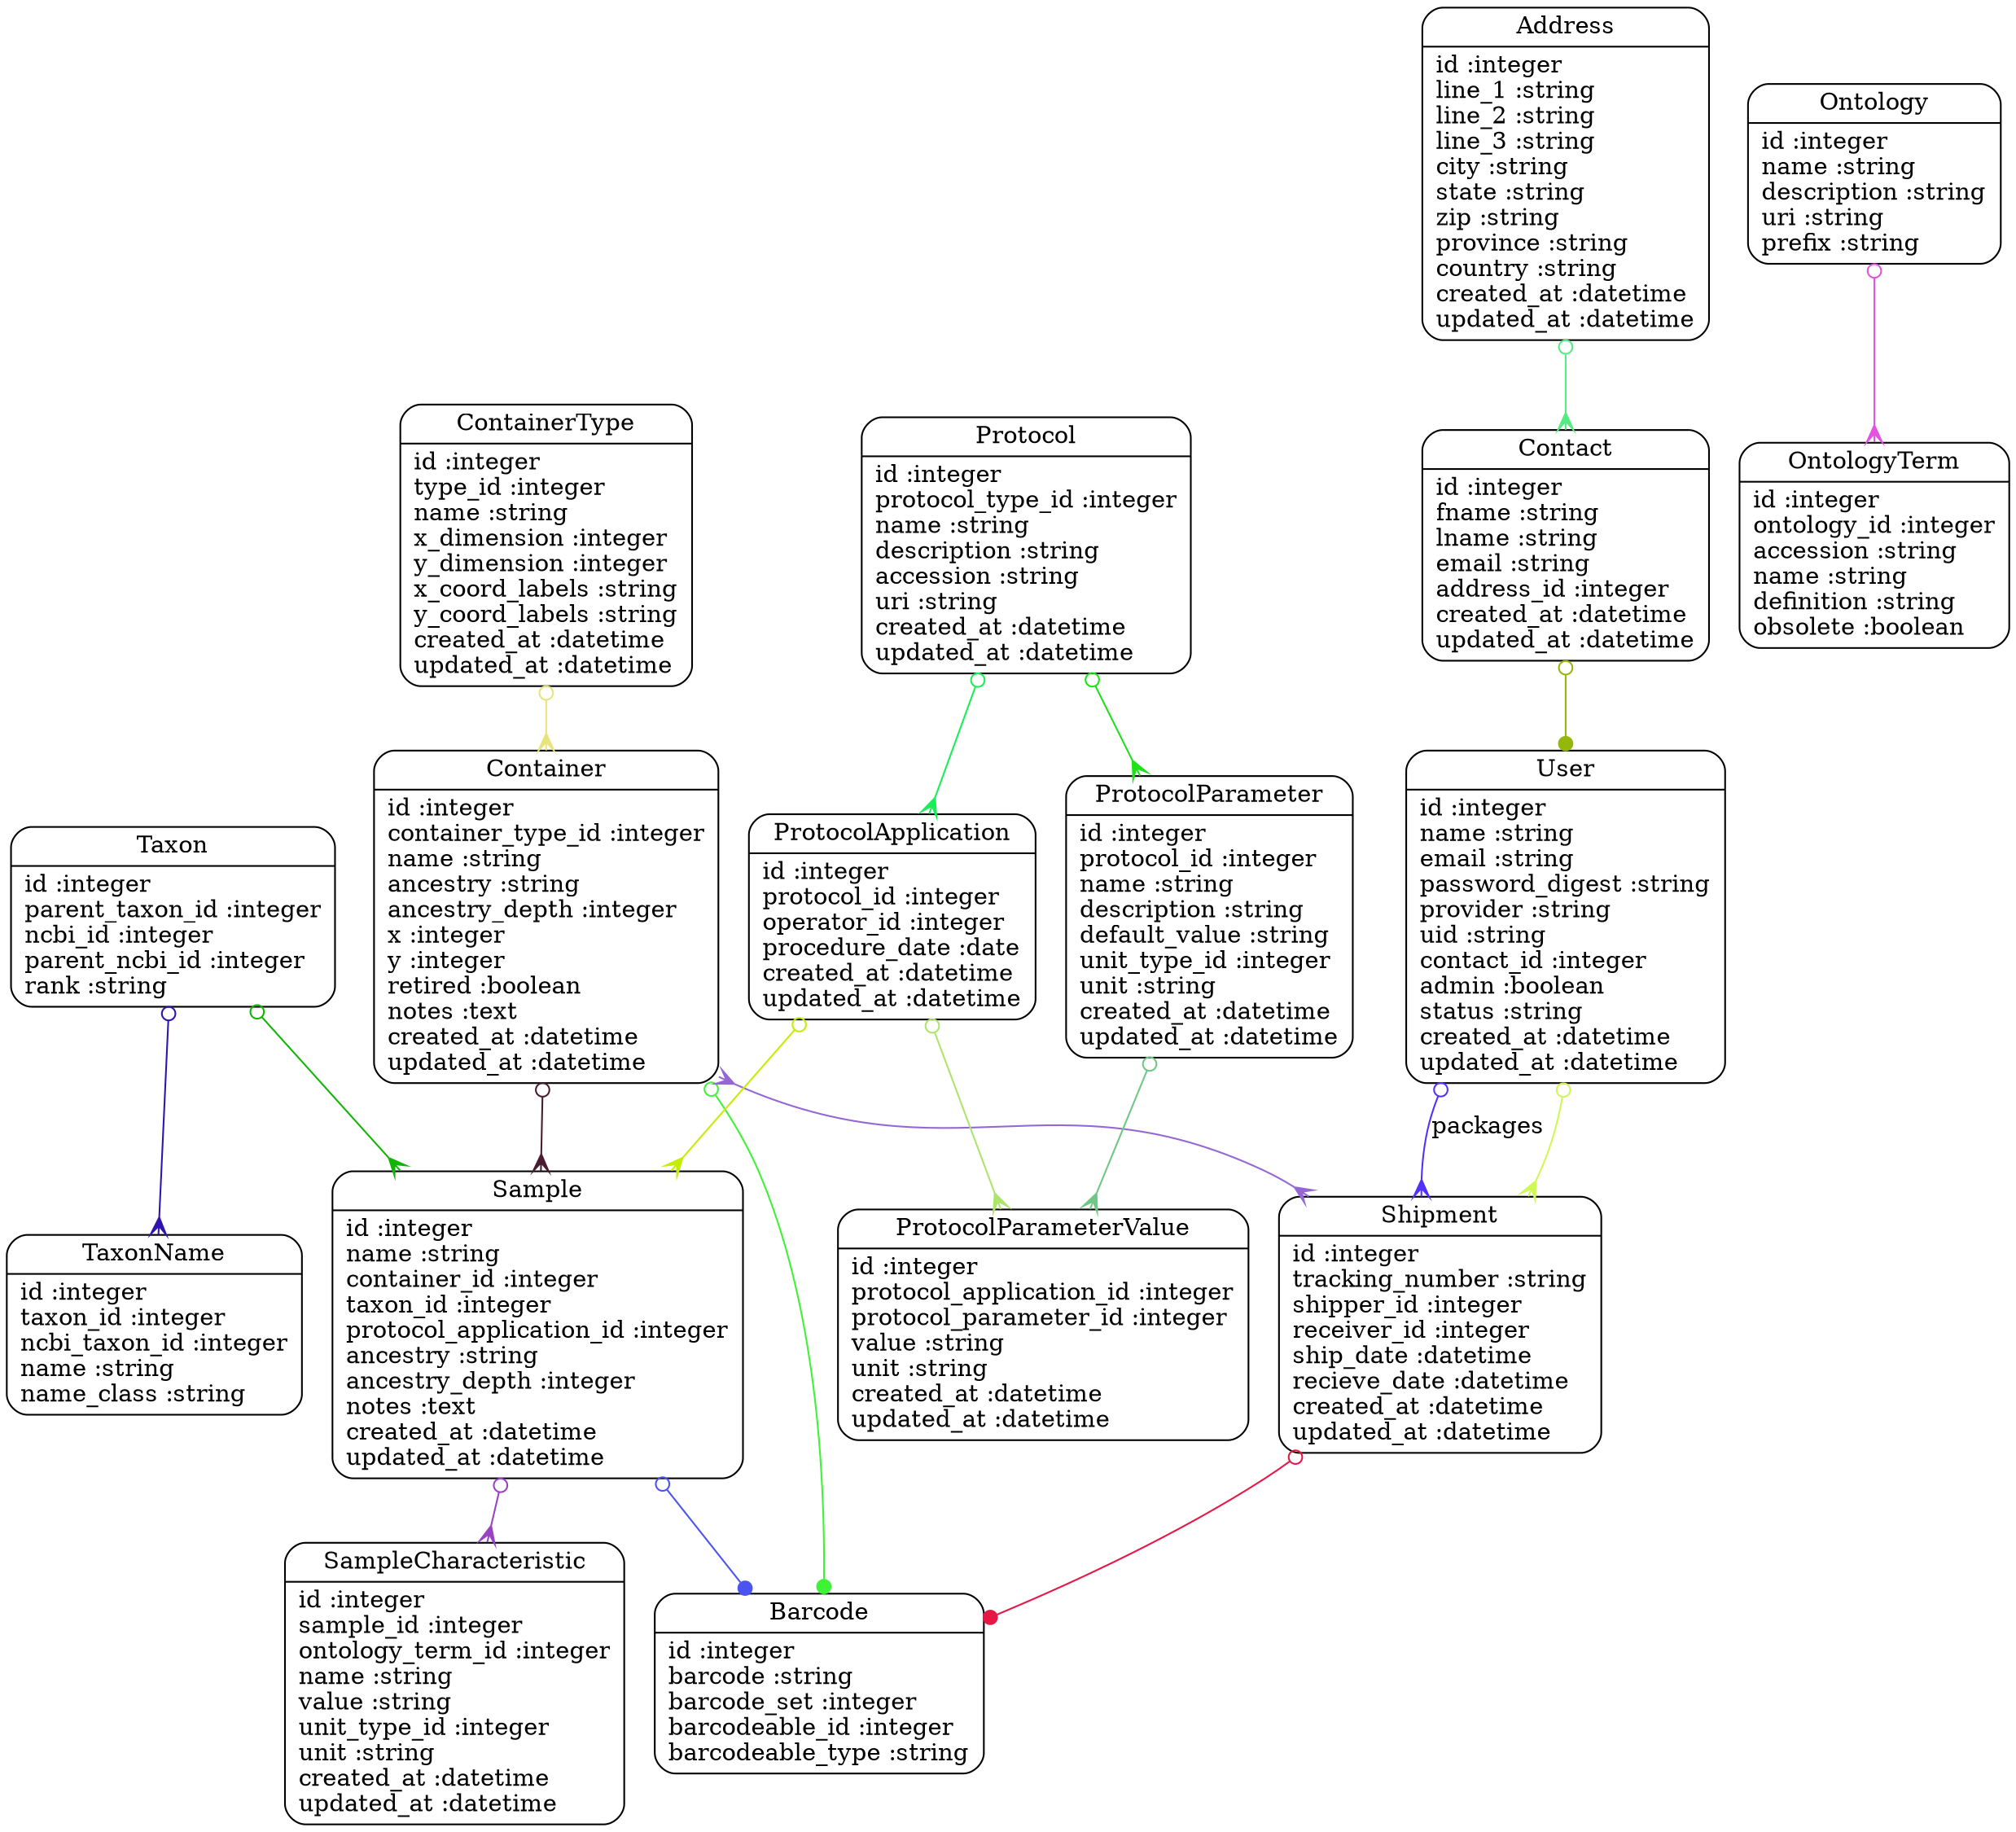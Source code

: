 digraph models_diagram {
	graph[overlap=false, splines=true]
	"Address" [shape=Mrecord, label="{Address|id :integer\lline_1 :string\lline_2 :string\lline_3 :string\lcity :string\lstate :string\lzip :string\lprovince :string\lcountry :string\lcreated_at :datetime\lupdated_at :datetime\l}"]
	"Barcode" [shape=Mrecord, label="{Barcode|id :integer\lbarcode :string\lbarcode_set :integer\lbarcodeable_id :integer\lbarcodeable_type :string\l}"]
	"Contact" [shape=Mrecord, label="{Contact|id :integer\lfname :string\llname :string\lemail :string\laddress_id :integer\lcreated_at :datetime\lupdated_at :datetime\l}"]
	"Container" [shape=Mrecord, label="{Container|id :integer\lcontainer_type_id :integer\lname :string\lancestry :string\lancestry_depth :integer\lx :integer\ly :integer\lretired :boolean\lnotes :text\lcreated_at :datetime\lupdated_at :datetime\l}"]
	"ContainerType" [shape=Mrecord, label="{ContainerType|id :integer\ltype_id :integer\lname :string\lx_dimension :integer\ly_dimension :integer\lx_coord_labels :string\ly_coord_labels :string\lcreated_at :datetime\lupdated_at :datetime\l}"]
	"Ontology" [shape=Mrecord, label="{Ontology|id :integer\lname :string\ldescription :string\luri :string\lprefix :string\l}"]
	"OntologyTerm" [shape=Mrecord, label="{OntologyTerm|id :integer\lontology_id :integer\laccession :string\lname :string\ldefinition :string\lobsolete :boolean\l}"]
	"Protocol" [shape=Mrecord, label="{Protocol|id :integer\lprotocol_type_id :integer\lname :string\ldescription :string\laccession :string\luri :string\lcreated_at :datetime\lupdated_at :datetime\l}"]
	"ProtocolApplication" [shape=Mrecord, label="{ProtocolApplication|id :integer\lprotocol_id :integer\loperator_id :integer\lprocedure_date :date\lcreated_at :datetime\lupdated_at :datetime\l}"]
	"ProtocolParameter" [shape=Mrecord, label="{ProtocolParameter|id :integer\lprotocol_id :integer\lname :string\ldescription :string\ldefault_value :string\lunit_type_id :integer\lunit :string\lcreated_at :datetime\lupdated_at :datetime\l}"]
	"ProtocolParameterValue" [shape=Mrecord, label="{ProtocolParameterValue|id :integer\lprotocol_application_id :integer\lprotocol_parameter_id :integer\lvalue :string\lunit :string\lcreated_at :datetime\lupdated_at :datetime\l}"]
	"Sample" [shape=Mrecord, label="{Sample|id :integer\lname :string\lcontainer_id :integer\ltaxon_id :integer\lprotocol_application_id :integer\lancestry :string\lancestry_depth :integer\lnotes :text\lcreated_at :datetime\lupdated_at :datetime\l}"]
	"SampleCharacteristic" [shape=Mrecord, label="{SampleCharacteristic|id :integer\lsample_id :integer\lontology_term_id :integer\lname :string\lvalue :string\lunit_type_id :integer\lunit :string\lcreated_at :datetime\lupdated_at :datetime\l}"]
	"Shipment" [shape=Mrecord, label="{Shipment|id :integer\ltracking_number :string\lshipper_id :integer\lreceiver_id :integer\lship_date :datetime\lrecieve_date :datetime\lcreated_at :datetime\lupdated_at :datetime\l}"]
	"Taxon" [shape=Mrecord, label="{Taxon|id :integer\lparent_taxon_id :integer\lncbi_id :integer\lparent_ncbi_id :integer\lrank :string\l}"]
	"TaxonName" [shape=Mrecord, label="{TaxonName|id :integer\ltaxon_id :integer\lncbi_taxon_id :integer\lname :string\lname_class :string\l}"]
	"User" [shape=Mrecord, label="{User|id :integer\lname :string\lemail :string\lpassword_digest :string\lprovider :string\luid :string\lcontact_id :integer\ladmin :boolean\lstatus :string\lcreated_at :datetime\lupdated_at :datetime\l}"]
	"Address" -> "Contact" [arrowtail=odot, arrowhead=crow, dir=both color="#56EA82"]
	"Contact" -> "User" [arrowtail=odot, arrowhead=dot, dir=both color="#93B70A"]
	"Container" -> "Sample" [arrowtail=odot, arrowhead=crow, dir=both color="#4B1C30"]
	"Container" -> "Barcode" [arrowtail=odot, arrowhead=dot, dir=both color="#40F236"]
	"Container" -> "Shipment" [arrowtail=crow, arrowhead=crow, dir=both color="#9567D4"]
	"ContainerType" -> "Container" [arrowtail=odot, arrowhead=crow, dir=both color="#E7E47B"]
	"Ontology" -> "OntologyTerm" [arrowtail=odot, arrowhead=crow, dir=both color="#E352E1"]
	"Protocol" -> "ProtocolApplication" [arrowtail=odot, arrowhead=crow, dir=both color="#1BED58"]
	"Protocol" -> "ProtocolParameter" [arrowtail=odot, arrowhead=crow, dir=both color="#20E019"]
	"ProtocolApplication" -> "Sample" [arrowtail=odot, arrowhead=crow, dir=both color="#C4EE01"]
	"ProtocolApplication" -> "ProtocolParameterValue" [arrowtail=odot, arrowhead=crow, dir=both color="#ACE56A"]
	"ProtocolParameter" -> "ProtocolParameterValue" [arrowtail=odot, arrowhead=crow, dir=both color="#6EC785"]
	"Sample" -> "Barcode" [arrowtail=odot, arrowhead=dot, dir=both color="#4B54F0"]
	"Sample" -> "SampleCharacteristic" [arrowtail=odot, arrowhead=crow, dir=both color="#9843C1"]
	"Shipment" -> "Barcode" [arrowtail=odot, arrowhead=dot, dir=both color="#E51745"]
	"Taxon" -> "Sample" [arrowtail=odot, arrowhead=crow, dir=both color="#12B506"]
	"Taxon" -> "TaxonName" [arrowtail=odot, arrowhead=crow, dir=both color="#3013AE"]
	"User" -> "Shipment" [arrowtail=odot, arrowhead=crow, dir=both color="#CFF854"]
	"User" -> "Shipment" [label="packages", arrowtail=odot, arrowhead=crow, dir=both color="#5231FC"]
}
